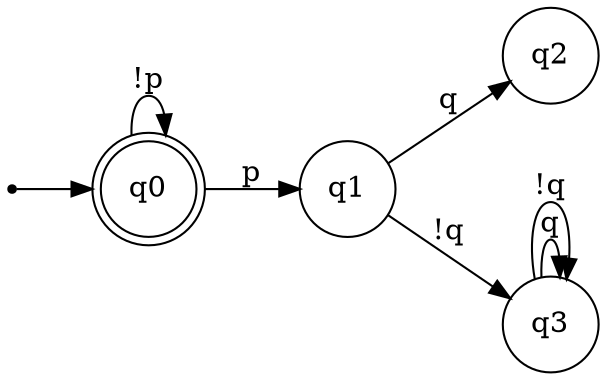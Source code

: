 digraph finite_state_machine {
    rankdir=LR;
    size="8,5"

    node [shape = doublecircle]; q0;
    node [shape = point ]; qi

    node [shape = circle];
    qi -> q0;
    q0 -> q0 [ label = "!p" ];
    q0 -> q1 [ label = "p" ];
    q1 -> q2 [ label = "q" ];
    q1 -> q3 [ label = "!q" ];
    q3 -> q3 [ label = "q" ];
    q3 -> q3 [ label = "!q" ];

}